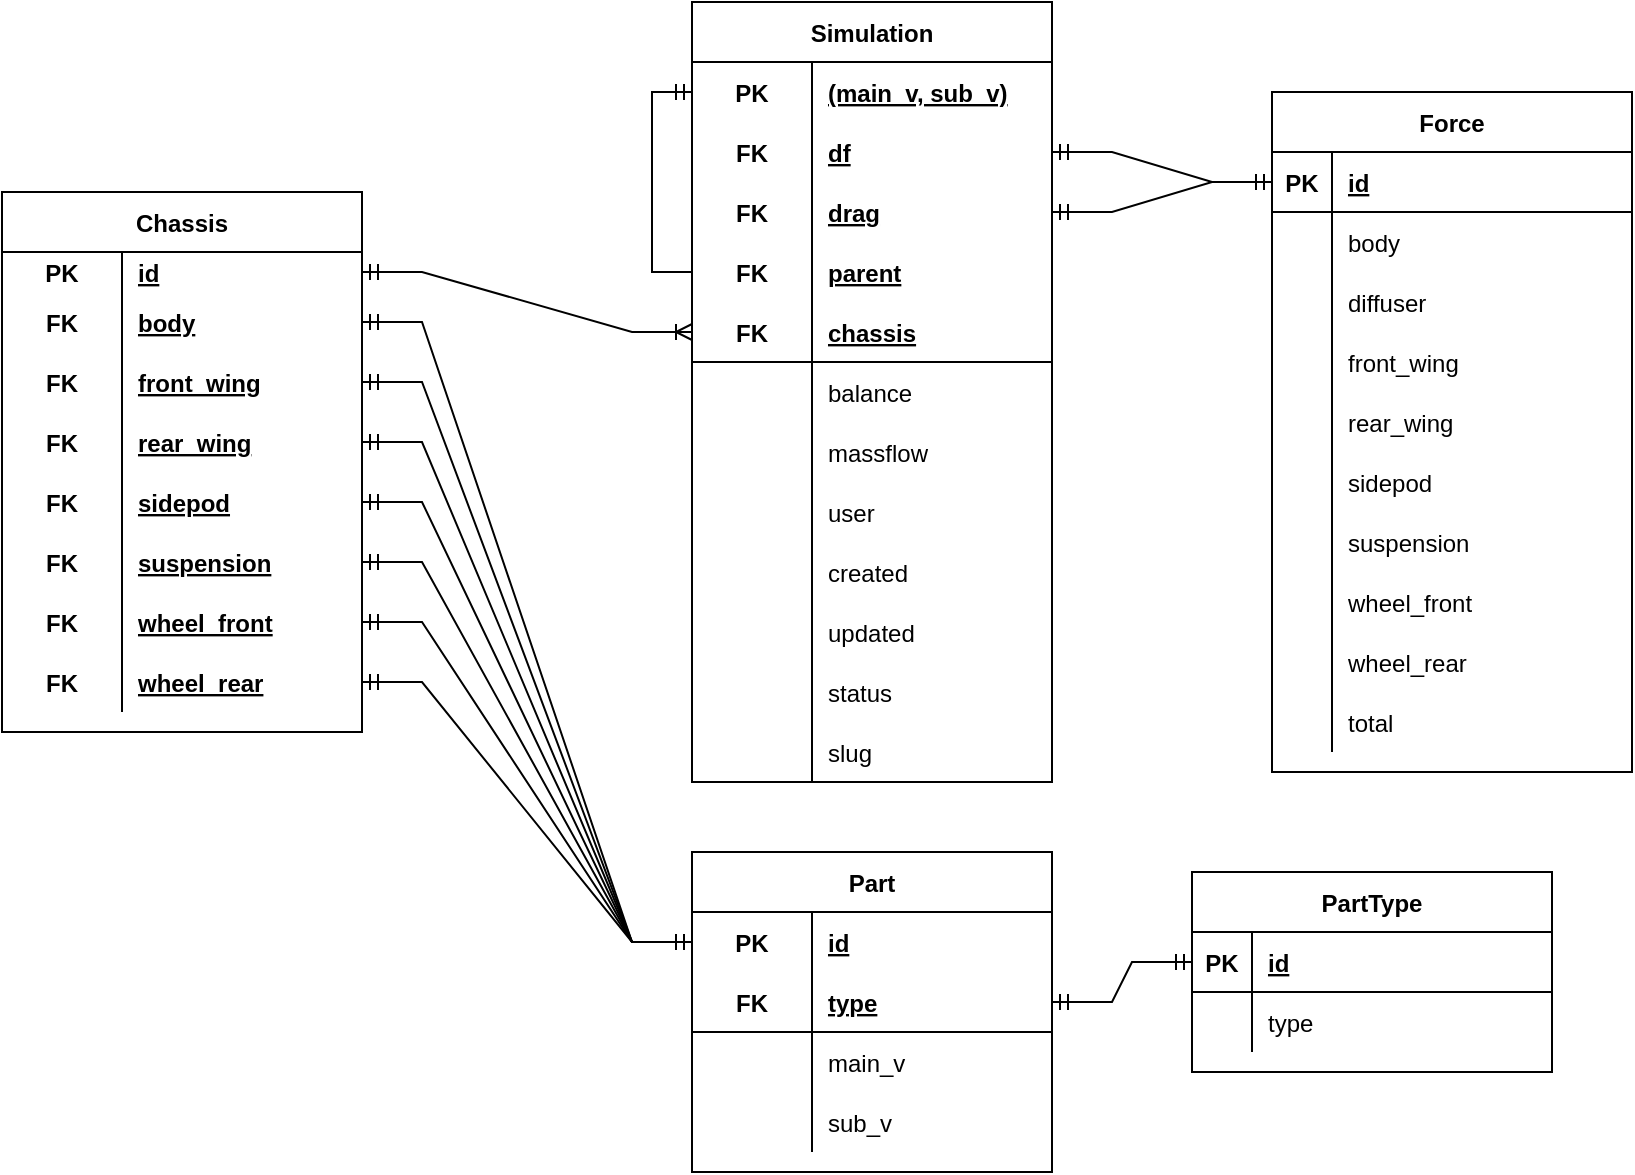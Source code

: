 <mxfile version="16.3.0" type="device"><diagram name="Page-1" id="e56a1550-8fbb-45ad-956c-1786394a9013"><mxGraphModel dx="1476" dy="741" grid="1" gridSize="10" guides="1" tooltips="1" connect="1" arrows="1" fold="1" page="1" pageScale="1" pageWidth="1100" pageHeight="850" background="none" math="0" shadow="0"><root><mxCell id="0"/><mxCell id="1" parent="0"/><mxCell id="hS1Dhvn2Y5Tx0c_0c5hZ-1" value="PartType" style="shape=table;startSize=30;container=1;collapsible=1;childLayout=tableLayout;fixedRows=1;rowLines=0;fontStyle=1;align=center;resizeLast=1;" vertex="1" parent="1"><mxGeometry x="710" y="470" width="180" height="100" as="geometry"/></mxCell><mxCell id="hS1Dhvn2Y5Tx0c_0c5hZ-2" value="" style="shape=tableRow;horizontal=0;startSize=0;swimlaneHead=0;swimlaneBody=0;fillColor=none;collapsible=0;dropTarget=0;points=[[0,0.5],[1,0.5]];portConstraint=eastwest;top=0;left=0;right=0;bottom=1;" vertex="1" parent="hS1Dhvn2Y5Tx0c_0c5hZ-1"><mxGeometry y="30" width="180" height="30" as="geometry"/></mxCell><mxCell id="hS1Dhvn2Y5Tx0c_0c5hZ-3" value="PK" style="shape=partialRectangle;connectable=0;fillColor=none;top=0;left=0;bottom=0;right=0;fontStyle=1;overflow=hidden;" vertex="1" parent="hS1Dhvn2Y5Tx0c_0c5hZ-2"><mxGeometry width="30" height="30" as="geometry"><mxRectangle width="30" height="30" as="alternateBounds"/></mxGeometry></mxCell><mxCell id="hS1Dhvn2Y5Tx0c_0c5hZ-4" value="id" style="shape=partialRectangle;connectable=0;fillColor=none;top=0;left=0;bottom=0;right=0;align=left;spacingLeft=6;fontStyle=5;overflow=hidden;" vertex="1" parent="hS1Dhvn2Y5Tx0c_0c5hZ-2"><mxGeometry x="30" width="150" height="30" as="geometry"><mxRectangle width="150" height="30" as="alternateBounds"/></mxGeometry></mxCell><mxCell id="hS1Dhvn2Y5Tx0c_0c5hZ-11" value="" style="shape=tableRow;horizontal=0;startSize=0;swimlaneHead=0;swimlaneBody=0;fillColor=none;collapsible=0;dropTarget=0;points=[[0,0.5],[1,0.5]];portConstraint=eastwest;top=0;left=0;right=0;bottom=0;" vertex="1" parent="hS1Dhvn2Y5Tx0c_0c5hZ-1"><mxGeometry y="60" width="180" height="30" as="geometry"/></mxCell><mxCell id="hS1Dhvn2Y5Tx0c_0c5hZ-12" value="" style="shape=partialRectangle;connectable=0;fillColor=none;top=0;left=0;bottom=0;right=0;editable=1;overflow=hidden;" vertex="1" parent="hS1Dhvn2Y5Tx0c_0c5hZ-11"><mxGeometry width="30" height="30" as="geometry"><mxRectangle width="30" height="30" as="alternateBounds"/></mxGeometry></mxCell><mxCell id="hS1Dhvn2Y5Tx0c_0c5hZ-13" value="type" style="shape=partialRectangle;connectable=0;fillColor=none;top=0;left=0;bottom=0;right=0;align=left;spacingLeft=6;overflow=hidden;" vertex="1" parent="hS1Dhvn2Y5Tx0c_0c5hZ-11"><mxGeometry x="30" width="150" height="30" as="geometry"><mxRectangle width="150" height="30" as="alternateBounds"/></mxGeometry></mxCell><mxCell id="hS1Dhvn2Y5Tx0c_0c5hZ-14" value="Part" style="shape=table;startSize=30;container=1;collapsible=1;childLayout=tableLayout;fixedRows=1;rowLines=0;fontStyle=1;align=center;resizeLast=1;" vertex="1" parent="1"><mxGeometry x="460" y="460" width="180" height="160" as="geometry"/></mxCell><mxCell id="hS1Dhvn2Y5Tx0c_0c5hZ-15" value="" style="shape=tableRow;horizontal=0;startSize=0;swimlaneHead=0;swimlaneBody=0;fillColor=none;collapsible=0;dropTarget=0;points=[[0,0.5],[1,0.5]];portConstraint=eastwest;top=0;left=0;right=0;bottom=0;" vertex="1" parent="hS1Dhvn2Y5Tx0c_0c5hZ-14"><mxGeometry y="30" width="180" height="30" as="geometry"/></mxCell><mxCell id="hS1Dhvn2Y5Tx0c_0c5hZ-16" value="PK" style="shape=partialRectangle;connectable=0;fillColor=none;top=0;left=0;bottom=0;right=0;fontStyle=1;overflow=hidden;" vertex="1" parent="hS1Dhvn2Y5Tx0c_0c5hZ-15"><mxGeometry width="60" height="30" as="geometry"><mxRectangle width="60" height="30" as="alternateBounds"/></mxGeometry></mxCell><mxCell id="hS1Dhvn2Y5Tx0c_0c5hZ-17" value="id" style="shape=partialRectangle;connectable=0;fillColor=none;top=0;left=0;bottom=0;right=0;align=left;spacingLeft=6;fontStyle=5;overflow=hidden;" vertex="1" parent="hS1Dhvn2Y5Tx0c_0c5hZ-15"><mxGeometry x="60" width="120" height="30" as="geometry"><mxRectangle width="120" height="30" as="alternateBounds"/></mxGeometry></mxCell><mxCell id="hS1Dhvn2Y5Tx0c_0c5hZ-18" value="" style="shape=tableRow;horizontal=0;startSize=0;swimlaneHead=0;swimlaneBody=0;fillColor=none;collapsible=0;dropTarget=0;points=[[0,0.5],[1,0.5]];portConstraint=eastwest;top=0;left=0;right=0;bottom=1;" vertex="1" parent="hS1Dhvn2Y5Tx0c_0c5hZ-14"><mxGeometry y="60" width="180" height="30" as="geometry"/></mxCell><mxCell id="hS1Dhvn2Y5Tx0c_0c5hZ-19" value="FK" style="shape=partialRectangle;connectable=0;fillColor=none;top=0;left=0;bottom=0;right=0;fontStyle=1;overflow=hidden;" vertex="1" parent="hS1Dhvn2Y5Tx0c_0c5hZ-18"><mxGeometry width="60" height="30" as="geometry"><mxRectangle width="60" height="30" as="alternateBounds"/></mxGeometry></mxCell><mxCell id="hS1Dhvn2Y5Tx0c_0c5hZ-20" value="type" style="shape=partialRectangle;connectable=0;fillColor=none;top=0;left=0;bottom=0;right=0;align=left;spacingLeft=6;fontStyle=5;overflow=hidden;" vertex="1" parent="hS1Dhvn2Y5Tx0c_0c5hZ-18"><mxGeometry x="60" width="120" height="30" as="geometry"><mxRectangle width="120" height="30" as="alternateBounds"/></mxGeometry></mxCell><mxCell id="hS1Dhvn2Y5Tx0c_0c5hZ-24" value="" style="shape=tableRow;horizontal=0;startSize=0;swimlaneHead=0;swimlaneBody=0;fillColor=none;collapsible=0;dropTarget=0;points=[[0,0.5],[1,0.5]];portConstraint=eastwest;top=0;left=0;right=0;bottom=0;" vertex="1" parent="hS1Dhvn2Y5Tx0c_0c5hZ-14"><mxGeometry y="90" width="180" height="30" as="geometry"/></mxCell><mxCell id="hS1Dhvn2Y5Tx0c_0c5hZ-25" value="" style="shape=partialRectangle;connectable=0;fillColor=none;top=0;left=0;bottom=0;right=0;editable=1;overflow=hidden;" vertex="1" parent="hS1Dhvn2Y5Tx0c_0c5hZ-24"><mxGeometry width="60" height="30" as="geometry"><mxRectangle width="60" height="30" as="alternateBounds"/></mxGeometry></mxCell><mxCell id="hS1Dhvn2Y5Tx0c_0c5hZ-26" value="main_v" style="shape=partialRectangle;connectable=0;fillColor=none;top=0;left=0;bottom=0;right=0;align=left;spacingLeft=6;overflow=hidden;" vertex="1" parent="hS1Dhvn2Y5Tx0c_0c5hZ-24"><mxGeometry x="60" width="120" height="30" as="geometry"><mxRectangle width="120" height="30" as="alternateBounds"/></mxGeometry></mxCell><mxCell id="hS1Dhvn2Y5Tx0c_0c5hZ-119" value="" style="shape=tableRow;horizontal=0;startSize=0;swimlaneHead=0;swimlaneBody=0;fillColor=none;collapsible=0;dropTarget=0;points=[[0,0.5],[1,0.5]];portConstraint=eastwest;top=0;left=0;right=0;bottom=0;" vertex="1" parent="hS1Dhvn2Y5Tx0c_0c5hZ-14"><mxGeometry y="120" width="180" height="30" as="geometry"/></mxCell><mxCell id="hS1Dhvn2Y5Tx0c_0c5hZ-120" value="" style="shape=partialRectangle;connectable=0;fillColor=none;top=0;left=0;bottom=0;right=0;fontStyle=0;overflow=hidden;" vertex="1" parent="hS1Dhvn2Y5Tx0c_0c5hZ-119"><mxGeometry width="60" height="30" as="geometry"><mxRectangle width="60" height="30" as="alternateBounds"/></mxGeometry></mxCell><mxCell id="hS1Dhvn2Y5Tx0c_0c5hZ-121" value="sub_v" style="shape=partialRectangle;connectable=0;fillColor=none;top=0;left=0;bottom=0;right=0;align=left;spacingLeft=6;fontStyle=0;overflow=hidden;" vertex="1" parent="hS1Dhvn2Y5Tx0c_0c5hZ-119"><mxGeometry x="60" width="120" height="30" as="geometry"><mxRectangle width="120" height="30" as="alternateBounds"/></mxGeometry></mxCell><mxCell id="hS1Dhvn2Y5Tx0c_0c5hZ-27" value="Chassis" style="shape=table;startSize=30;container=1;collapsible=1;childLayout=tableLayout;fixedRows=1;rowLines=0;fontStyle=1;align=center;resizeLast=1;" vertex="1" parent="1"><mxGeometry x="115" y="130" width="180" height="270" as="geometry"/></mxCell><mxCell id="hS1Dhvn2Y5Tx0c_0c5hZ-28" value="" style="shape=tableRow;horizontal=0;startSize=0;swimlaneHead=0;swimlaneBody=0;fillColor=none;collapsible=0;dropTarget=0;points=[[0,0.5],[1,0.5]];portConstraint=eastwest;top=0;left=0;right=0;bottom=0;" vertex="1" parent="hS1Dhvn2Y5Tx0c_0c5hZ-27"><mxGeometry y="30" width="180" height="20" as="geometry"/></mxCell><mxCell id="hS1Dhvn2Y5Tx0c_0c5hZ-29" value="PK" style="shape=partialRectangle;connectable=0;fillColor=none;top=0;left=0;bottom=0;right=0;fontStyle=1;overflow=hidden;" vertex="1" parent="hS1Dhvn2Y5Tx0c_0c5hZ-28"><mxGeometry width="60" height="20" as="geometry"><mxRectangle width="60" height="20" as="alternateBounds"/></mxGeometry></mxCell><mxCell id="hS1Dhvn2Y5Tx0c_0c5hZ-30" value="id" style="shape=partialRectangle;connectable=0;fillColor=none;top=0;left=0;bottom=0;right=0;align=left;spacingLeft=6;fontStyle=5;overflow=hidden;" vertex="1" parent="hS1Dhvn2Y5Tx0c_0c5hZ-28"><mxGeometry x="60" width="120" height="20" as="geometry"><mxRectangle width="120" height="20" as="alternateBounds"/></mxGeometry></mxCell><mxCell id="hS1Dhvn2Y5Tx0c_0c5hZ-89" value="" style="shape=tableRow;horizontal=0;startSize=0;swimlaneHead=0;swimlaneBody=0;fillColor=none;collapsible=0;dropTarget=0;points=[[0,0.5],[1,0.5]];portConstraint=eastwest;top=0;left=0;right=0;bottom=0;fontStyle=5" vertex="1" parent="hS1Dhvn2Y5Tx0c_0c5hZ-27"><mxGeometry y="50" width="180" height="30" as="geometry"/></mxCell><mxCell id="hS1Dhvn2Y5Tx0c_0c5hZ-90" value="FK" style="shape=partialRectangle;connectable=0;fillColor=none;top=0;left=0;bottom=0;right=0;fontStyle=1;overflow=hidden;" vertex="1" parent="hS1Dhvn2Y5Tx0c_0c5hZ-89"><mxGeometry width="60" height="30" as="geometry"><mxRectangle width="60" height="30" as="alternateBounds"/></mxGeometry></mxCell><mxCell id="hS1Dhvn2Y5Tx0c_0c5hZ-91" value="body" style="shape=partialRectangle;connectable=0;fillColor=none;top=0;left=0;bottom=0;right=0;align=left;spacingLeft=6;fontStyle=5;overflow=hidden;" vertex="1" parent="hS1Dhvn2Y5Tx0c_0c5hZ-89"><mxGeometry x="60" width="120" height="30" as="geometry"><mxRectangle width="120" height="30" as="alternateBounds"/></mxGeometry></mxCell><mxCell id="hS1Dhvn2Y5Tx0c_0c5hZ-92" value="" style="shape=tableRow;horizontal=0;startSize=0;swimlaneHead=0;swimlaneBody=0;fillColor=none;collapsible=0;dropTarget=0;points=[[0,0.5],[1,0.5]];portConstraint=eastwest;top=0;left=0;right=0;bottom=0;" vertex="1" parent="hS1Dhvn2Y5Tx0c_0c5hZ-27"><mxGeometry y="80" width="180" height="30" as="geometry"/></mxCell><mxCell id="hS1Dhvn2Y5Tx0c_0c5hZ-93" value="FK" style="shape=partialRectangle;connectable=0;fillColor=none;top=0;left=0;bottom=0;right=0;fontStyle=1;overflow=hidden;" vertex="1" parent="hS1Dhvn2Y5Tx0c_0c5hZ-92"><mxGeometry width="60" height="30" as="geometry"><mxRectangle width="60" height="30" as="alternateBounds"/></mxGeometry></mxCell><mxCell id="hS1Dhvn2Y5Tx0c_0c5hZ-94" value="front_wing" style="shape=partialRectangle;connectable=0;fillColor=none;top=0;left=0;bottom=0;right=0;align=left;spacingLeft=6;fontStyle=5;overflow=hidden;" vertex="1" parent="hS1Dhvn2Y5Tx0c_0c5hZ-92"><mxGeometry x="60" width="120" height="30" as="geometry"><mxRectangle width="120" height="30" as="alternateBounds"/></mxGeometry></mxCell><mxCell id="hS1Dhvn2Y5Tx0c_0c5hZ-95" value="" style="shape=tableRow;horizontal=0;startSize=0;swimlaneHead=0;swimlaneBody=0;fillColor=none;collapsible=0;dropTarget=0;points=[[0,0.5],[1,0.5]];portConstraint=eastwest;top=0;left=0;right=0;bottom=0;fontStyle=1" vertex="1" parent="hS1Dhvn2Y5Tx0c_0c5hZ-27"><mxGeometry y="110" width="180" height="30" as="geometry"/></mxCell><mxCell id="hS1Dhvn2Y5Tx0c_0c5hZ-96" value="FK" style="shape=partialRectangle;connectable=0;fillColor=none;top=0;left=0;bottom=0;right=0;fontStyle=1;overflow=hidden;" vertex="1" parent="hS1Dhvn2Y5Tx0c_0c5hZ-95"><mxGeometry width="60" height="30" as="geometry"><mxRectangle width="60" height="30" as="alternateBounds"/></mxGeometry></mxCell><mxCell id="hS1Dhvn2Y5Tx0c_0c5hZ-97" value="rear_wing" style="shape=partialRectangle;connectable=0;fillColor=none;top=0;left=0;bottom=0;right=0;align=left;spacingLeft=6;fontStyle=5;overflow=hidden;" vertex="1" parent="hS1Dhvn2Y5Tx0c_0c5hZ-95"><mxGeometry x="60" width="120" height="30" as="geometry"><mxRectangle width="120" height="30" as="alternateBounds"/></mxGeometry></mxCell><mxCell id="hS1Dhvn2Y5Tx0c_0c5hZ-99" value="" style="shape=tableRow;horizontal=0;startSize=0;swimlaneHead=0;swimlaneBody=0;fillColor=none;collapsible=0;dropTarget=0;points=[[0,0.5],[1,0.5]];portConstraint=eastwest;top=0;left=0;right=0;bottom=0;" vertex="1" parent="hS1Dhvn2Y5Tx0c_0c5hZ-27"><mxGeometry y="140" width="180" height="30" as="geometry"/></mxCell><mxCell id="hS1Dhvn2Y5Tx0c_0c5hZ-100" value="FK" style="shape=partialRectangle;connectable=0;fillColor=none;top=0;left=0;bottom=0;right=0;fontStyle=1;overflow=hidden;" vertex="1" parent="hS1Dhvn2Y5Tx0c_0c5hZ-99"><mxGeometry width="60" height="30" as="geometry"><mxRectangle width="60" height="30" as="alternateBounds"/></mxGeometry></mxCell><mxCell id="hS1Dhvn2Y5Tx0c_0c5hZ-101" value="sidepod" style="shape=partialRectangle;connectable=0;fillColor=none;top=0;left=0;bottom=0;right=0;align=left;spacingLeft=6;fontStyle=5;overflow=hidden;" vertex="1" parent="hS1Dhvn2Y5Tx0c_0c5hZ-99"><mxGeometry x="60" width="120" height="30" as="geometry"><mxRectangle width="120" height="30" as="alternateBounds"/></mxGeometry></mxCell><mxCell id="hS1Dhvn2Y5Tx0c_0c5hZ-159" value="" style="shape=tableRow;horizontal=0;startSize=0;swimlaneHead=0;swimlaneBody=0;fillColor=none;collapsible=0;dropTarget=0;points=[[0,0.5],[1,0.5]];portConstraint=eastwest;top=0;left=0;right=0;bottom=0;fontStyle=5" vertex="1" parent="hS1Dhvn2Y5Tx0c_0c5hZ-27"><mxGeometry y="170" width="180" height="30" as="geometry"/></mxCell><mxCell id="hS1Dhvn2Y5Tx0c_0c5hZ-160" value="FK" style="shape=partialRectangle;connectable=0;fillColor=none;top=0;left=0;bottom=0;right=0;fontStyle=1;overflow=hidden;" vertex="1" parent="hS1Dhvn2Y5Tx0c_0c5hZ-159"><mxGeometry width="60" height="30" as="geometry"><mxRectangle width="60" height="30" as="alternateBounds"/></mxGeometry></mxCell><mxCell id="hS1Dhvn2Y5Tx0c_0c5hZ-161" value="suspension" style="shape=partialRectangle;connectable=0;fillColor=none;top=0;left=0;bottom=0;right=0;align=left;spacingLeft=6;fontStyle=5;overflow=hidden;" vertex="1" parent="hS1Dhvn2Y5Tx0c_0c5hZ-159"><mxGeometry x="60" width="120" height="30" as="geometry"><mxRectangle width="120" height="30" as="alternateBounds"/></mxGeometry></mxCell><mxCell id="hS1Dhvn2Y5Tx0c_0c5hZ-102" value="" style="shape=tableRow;horizontal=0;startSize=0;swimlaneHead=0;swimlaneBody=0;fillColor=none;collapsible=0;dropTarget=0;points=[[0,0.5],[1,0.5]];portConstraint=eastwest;top=0;left=0;right=0;bottom=0;" vertex="1" parent="hS1Dhvn2Y5Tx0c_0c5hZ-27"><mxGeometry y="200" width="180" height="30" as="geometry"/></mxCell><mxCell id="hS1Dhvn2Y5Tx0c_0c5hZ-103" value="FK" style="shape=partialRectangle;connectable=0;fillColor=none;top=0;left=0;bottom=0;right=0;fontStyle=1;overflow=hidden;" vertex="1" parent="hS1Dhvn2Y5Tx0c_0c5hZ-102"><mxGeometry width="60" height="30" as="geometry"><mxRectangle width="60" height="30" as="alternateBounds"/></mxGeometry></mxCell><mxCell id="hS1Dhvn2Y5Tx0c_0c5hZ-104" value="wheel_front" style="shape=partialRectangle;connectable=0;fillColor=none;top=0;left=0;bottom=0;right=0;align=left;spacingLeft=6;fontStyle=5;overflow=hidden;" vertex="1" parent="hS1Dhvn2Y5Tx0c_0c5hZ-102"><mxGeometry x="60" width="120" height="30" as="geometry"><mxRectangle width="120" height="30" as="alternateBounds"/></mxGeometry></mxCell><mxCell id="hS1Dhvn2Y5Tx0c_0c5hZ-105" value="" style="shape=tableRow;horizontal=0;startSize=0;swimlaneHead=0;swimlaneBody=0;fillColor=none;collapsible=0;dropTarget=0;points=[[0,0.5],[1,0.5]];portConstraint=eastwest;top=0;left=0;right=0;bottom=0;" vertex="1" parent="hS1Dhvn2Y5Tx0c_0c5hZ-27"><mxGeometry y="230" width="180" height="30" as="geometry"/></mxCell><mxCell id="hS1Dhvn2Y5Tx0c_0c5hZ-106" value="FK" style="shape=partialRectangle;connectable=0;fillColor=none;top=0;left=0;bottom=0;right=0;fontStyle=1;overflow=hidden;" vertex="1" parent="hS1Dhvn2Y5Tx0c_0c5hZ-105"><mxGeometry width="60" height="30" as="geometry"><mxRectangle width="60" height="30" as="alternateBounds"/></mxGeometry></mxCell><mxCell id="hS1Dhvn2Y5Tx0c_0c5hZ-107" value="wheel_rear" style="shape=partialRectangle;connectable=0;fillColor=none;top=0;left=0;bottom=0;right=0;align=left;spacingLeft=6;fontStyle=5;overflow=hidden;" vertex="1" parent="hS1Dhvn2Y5Tx0c_0c5hZ-105"><mxGeometry x="60" width="120" height="30" as="geometry"><mxRectangle width="120" height="30" as="alternateBounds"/></mxGeometry></mxCell><mxCell id="hS1Dhvn2Y5Tx0c_0c5hZ-40" value="Simulation" style="shape=table;startSize=30;container=1;collapsible=1;childLayout=tableLayout;fixedRows=1;rowLines=0;fontStyle=1;align=center;resizeLast=1;" vertex="1" parent="1"><mxGeometry x="460" y="35" width="180" height="390" as="geometry"/></mxCell><mxCell id="hS1Dhvn2Y5Tx0c_0c5hZ-41" value="" style="shape=tableRow;horizontal=0;startSize=0;swimlaneHead=0;swimlaneBody=0;fillColor=none;collapsible=0;dropTarget=0;points=[[0,0.5],[1,0.5]];portConstraint=eastwest;top=0;left=0;right=0;bottom=0;" vertex="1" parent="hS1Dhvn2Y5Tx0c_0c5hZ-40"><mxGeometry y="30" width="180" height="30" as="geometry"/></mxCell><mxCell id="hS1Dhvn2Y5Tx0c_0c5hZ-42" value="PK" style="shape=partialRectangle;connectable=0;fillColor=none;top=0;left=0;bottom=0;right=0;fontStyle=1;overflow=hidden;" vertex="1" parent="hS1Dhvn2Y5Tx0c_0c5hZ-41"><mxGeometry width="60" height="30" as="geometry"><mxRectangle width="60" height="30" as="alternateBounds"/></mxGeometry></mxCell><mxCell id="hS1Dhvn2Y5Tx0c_0c5hZ-43" value="(main_v, sub_v)" style="shape=partialRectangle;connectable=0;fillColor=none;top=0;left=0;bottom=0;right=0;align=left;spacingLeft=6;fontStyle=5;overflow=hidden;" vertex="1" parent="hS1Dhvn2Y5Tx0c_0c5hZ-41"><mxGeometry x="60" width="120" height="30" as="geometry"><mxRectangle width="120" height="30" as="alternateBounds"/></mxGeometry></mxCell><mxCell id="hS1Dhvn2Y5Tx0c_0c5hZ-66" value="" style="shape=tableRow;horizontal=0;startSize=0;swimlaneHead=0;swimlaneBody=0;fillColor=none;collapsible=0;dropTarget=0;points=[[0,0.5],[1,0.5]];portConstraint=eastwest;top=0;left=0;right=0;bottom=0;" vertex="1" parent="hS1Dhvn2Y5Tx0c_0c5hZ-40"><mxGeometry y="60" width="180" height="30" as="geometry"/></mxCell><mxCell id="hS1Dhvn2Y5Tx0c_0c5hZ-67" value="FK" style="shape=partialRectangle;connectable=0;fillColor=none;top=0;left=0;bottom=0;right=0;fontStyle=1;overflow=hidden;" vertex="1" parent="hS1Dhvn2Y5Tx0c_0c5hZ-66"><mxGeometry width="60" height="30" as="geometry"><mxRectangle width="60" height="30" as="alternateBounds"/></mxGeometry></mxCell><mxCell id="hS1Dhvn2Y5Tx0c_0c5hZ-68" value="df" style="shape=partialRectangle;connectable=0;fillColor=none;top=0;left=0;bottom=0;right=0;align=left;spacingLeft=6;fontStyle=5;overflow=hidden;" vertex="1" parent="hS1Dhvn2Y5Tx0c_0c5hZ-66"><mxGeometry x="60" width="120" height="30" as="geometry"><mxRectangle width="120" height="30" as="alternateBounds"/></mxGeometry></mxCell><mxCell id="hS1Dhvn2Y5Tx0c_0c5hZ-70" value="" style="shape=tableRow;horizontal=0;startSize=0;swimlaneHead=0;swimlaneBody=0;fillColor=none;collapsible=0;dropTarget=0;points=[[0,0.5],[1,0.5]];portConstraint=eastwest;top=0;left=0;right=0;bottom=0;" vertex="1" parent="hS1Dhvn2Y5Tx0c_0c5hZ-40"><mxGeometry y="90" width="180" height="30" as="geometry"/></mxCell><mxCell id="hS1Dhvn2Y5Tx0c_0c5hZ-71" value="FK" style="shape=partialRectangle;connectable=0;fillColor=none;top=0;left=0;bottom=0;right=0;fontStyle=1;overflow=hidden;" vertex="1" parent="hS1Dhvn2Y5Tx0c_0c5hZ-70"><mxGeometry width="60" height="30" as="geometry"><mxRectangle width="60" height="30" as="alternateBounds"/></mxGeometry></mxCell><mxCell id="hS1Dhvn2Y5Tx0c_0c5hZ-72" value="drag" style="shape=partialRectangle;connectable=0;fillColor=none;top=0;left=0;bottom=0;right=0;align=left;spacingLeft=6;fontStyle=5;overflow=hidden;" vertex="1" parent="hS1Dhvn2Y5Tx0c_0c5hZ-70"><mxGeometry x="60" width="120" height="30" as="geometry"><mxRectangle width="120" height="30" as="alternateBounds"/></mxGeometry></mxCell><mxCell id="hS1Dhvn2Y5Tx0c_0c5hZ-125" value="" style="shape=tableRow;horizontal=0;startSize=0;swimlaneHead=0;swimlaneBody=0;fillColor=none;collapsible=0;dropTarget=0;points=[[0,0.5],[1,0.5]];portConstraint=eastwest;top=0;left=0;right=0;bottom=0;" vertex="1" parent="hS1Dhvn2Y5Tx0c_0c5hZ-40"><mxGeometry y="120" width="180" height="30" as="geometry"/></mxCell><mxCell id="hS1Dhvn2Y5Tx0c_0c5hZ-126" value="FK" style="shape=partialRectangle;connectable=0;fillColor=none;top=0;left=0;bottom=0;right=0;fontStyle=1;overflow=hidden;" vertex="1" parent="hS1Dhvn2Y5Tx0c_0c5hZ-125"><mxGeometry width="60" height="30" as="geometry"><mxRectangle width="60" height="30" as="alternateBounds"/></mxGeometry></mxCell><mxCell id="hS1Dhvn2Y5Tx0c_0c5hZ-127" value="parent" style="shape=partialRectangle;connectable=0;fillColor=none;top=0;left=0;bottom=0;right=0;align=left;spacingLeft=6;fontStyle=5;overflow=hidden;" vertex="1" parent="hS1Dhvn2Y5Tx0c_0c5hZ-125"><mxGeometry x="60" width="120" height="30" as="geometry"><mxRectangle width="120" height="30" as="alternateBounds"/></mxGeometry></mxCell><mxCell id="hS1Dhvn2Y5Tx0c_0c5hZ-44" value="" style="shape=tableRow;horizontal=0;startSize=0;swimlaneHead=0;swimlaneBody=0;fillColor=none;collapsible=0;dropTarget=0;points=[[0,0.5],[1,0.5]];portConstraint=eastwest;top=0;left=0;right=0;bottom=1;" vertex="1" parent="hS1Dhvn2Y5Tx0c_0c5hZ-40"><mxGeometry y="150" width="180" height="30" as="geometry"/></mxCell><mxCell id="hS1Dhvn2Y5Tx0c_0c5hZ-45" value="FK" style="shape=partialRectangle;connectable=0;fillColor=none;top=0;left=0;bottom=0;right=0;fontStyle=1;overflow=hidden;" vertex="1" parent="hS1Dhvn2Y5Tx0c_0c5hZ-44"><mxGeometry width="60" height="30" as="geometry"><mxRectangle width="60" height="30" as="alternateBounds"/></mxGeometry></mxCell><mxCell id="hS1Dhvn2Y5Tx0c_0c5hZ-46" value="chassis" style="shape=partialRectangle;connectable=0;fillColor=none;top=0;left=0;bottom=0;right=0;align=left;spacingLeft=6;fontStyle=5;overflow=hidden;" vertex="1" parent="hS1Dhvn2Y5Tx0c_0c5hZ-44"><mxGeometry x="60" width="120" height="30" as="geometry"><mxRectangle width="120" height="30" as="alternateBounds"/></mxGeometry></mxCell><mxCell id="hS1Dhvn2Y5Tx0c_0c5hZ-47" value="" style="shape=tableRow;horizontal=0;startSize=0;swimlaneHead=0;swimlaneBody=0;fillColor=none;collapsible=0;dropTarget=0;points=[[0,0.5],[1,0.5]];portConstraint=eastwest;top=0;left=0;right=0;bottom=0;" vertex="1" parent="hS1Dhvn2Y5Tx0c_0c5hZ-40"><mxGeometry y="180" width="180" height="30" as="geometry"/></mxCell><mxCell id="hS1Dhvn2Y5Tx0c_0c5hZ-48" value="" style="shape=partialRectangle;connectable=0;fillColor=none;top=0;left=0;bottom=0;right=0;editable=1;overflow=hidden;" vertex="1" parent="hS1Dhvn2Y5Tx0c_0c5hZ-47"><mxGeometry width="60" height="30" as="geometry"><mxRectangle width="60" height="30" as="alternateBounds"/></mxGeometry></mxCell><mxCell id="hS1Dhvn2Y5Tx0c_0c5hZ-49" value="balance" style="shape=partialRectangle;connectable=0;fillColor=none;top=0;left=0;bottom=0;right=0;align=left;spacingLeft=6;overflow=hidden;" vertex="1" parent="hS1Dhvn2Y5Tx0c_0c5hZ-47"><mxGeometry x="60" width="120" height="30" as="geometry"><mxRectangle width="120" height="30" as="alternateBounds"/></mxGeometry></mxCell><mxCell id="hS1Dhvn2Y5Tx0c_0c5hZ-50" value="" style="shape=tableRow;horizontal=0;startSize=0;swimlaneHead=0;swimlaneBody=0;fillColor=none;collapsible=0;dropTarget=0;points=[[0,0.5],[1,0.5]];portConstraint=eastwest;top=0;left=0;right=0;bottom=0;" vertex="1" parent="hS1Dhvn2Y5Tx0c_0c5hZ-40"><mxGeometry y="210" width="180" height="30" as="geometry"/></mxCell><mxCell id="hS1Dhvn2Y5Tx0c_0c5hZ-51" value="" style="shape=partialRectangle;connectable=0;fillColor=none;top=0;left=0;bottom=0;right=0;editable=1;overflow=hidden;" vertex="1" parent="hS1Dhvn2Y5Tx0c_0c5hZ-50"><mxGeometry width="60" height="30" as="geometry"><mxRectangle width="60" height="30" as="alternateBounds"/></mxGeometry></mxCell><mxCell id="hS1Dhvn2Y5Tx0c_0c5hZ-52" value="massflow" style="shape=partialRectangle;connectable=0;fillColor=none;top=0;left=0;bottom=0;right=0;align=left;spacingLeft=6;overflow=hidden;" vertex="1" parent="hS1Dhvn2Y5Tx0c_0c5hZ-50"><mxGeometry x="60" width="120" height="30" as="geometry"><mxRectangle width="120" height="30" as="alternateBounds"/></mxGeometry></mxCell><mxCell id="hS1Dhvn2Y5Tx0c_0c5hZ-132" style="rounded=0;orthogonalLoop=1;jettySize=auto;html=1;exitX=0;exitY=0.5;exitDx=0;exitDy=0;entryX=0;entryY=0.5;entryDx=0;entryDy=0;elbow=vertical;edgeStyle=orthogonalEdgeStyle;endArrow=ERmandOne;endFill=0;strokeColor=#000000;startArrow=none;startFill=0;strokeWidth=1;" edge="1" parent="hS1Dhvn2Y5Tx0c_0c5hZ-40" source="hS1Dhvn2Y5Tx0c_0c5hZ-125" target="hS1Dhvn2Y5Tx0c_0c5hZ-41"><mxGeometry relative="1" as="geometry"><mxPoint x="-35" y="40" as="targetPoint"/></mxGeometry></mxCell><mxCell id="hS1Dhvn2Y5Tx0c_0c5hZ-143" value="" style="shape=tableRow;horizontal=0;startSize=0;swimlaneHead=0;swimlaneBody=0;fillColor=none;collapsible=0;dropTarget=0;points=[[0,0.5],[1,0.5]];portConstraint=eastwest;top=0;left=0;right=0;bottom=0;" vertex="1" parent="hS1Dhvn2Y5Tx0c_0c5hZ-40"><mxGeometry y="240" width="180" height="30" as="geometry"/></mxCell><mxCell id="hS1Dhvn2Y5Tx0c_0c5hZ-144" value="" style="shape=partialRectangle;connectable=0;fillColor=none;top=0;left=0;bottom=0;right=0;editable=1;overflow=hidden;" vertex="1" parent="hS1Dhvn2Y5Tx0c_0c5hZ-143"><mxGeometry width="60" height="30" as="geometry"><mxRectangle width="60" height="30" as="alternateBounds"/></mxGeometry></mxCell><mxCell id="hS1Dhvn2Y5Tx0c_0c5hZ-145" value="user" style="shape=partialRectangle;connectable=0;fillColor=none;top=0;left=0;bottom=0;right=0;align=left;spacingLeft=6;overflow=hidden;" vertex="1" parent="hS1Dhvn2Y5Tx0c_0c5hZ-143"><mxGeometry x="60" width="120" height="30" as="geometry"><mxRectangle width="120" height="30" as="alternateBounds"/></mxGeometry></mxCell><mxCell id="hS1Dhvn2Y5Tx0c_0c5hZ-140" value="" style="shape=tableRow;horizontal=0;startSize=0;swimlaneHead=0;swimlaneBody=0;fillColor=none;collapsible=0;dropTarget=0;points=[[0,0.5],[1,0.5]];portConstraint=eastwest;top=0;left=0;right=0;bottom=0;" vertex="1" parent="hS1Dhvn2Y5Tx0c_0c5hZ-40"><mxGeometry y="270" width="180" height="30" as="geometry"/></mxCell><mxCell id="hS1Dhvn2Y5Tx0c_0c5hZ-141" value="" style="shape=partialRectangle;connectable=0;fillColor=none;top=0;left=0;bottom=0;right=0;editable=1;overflow=hidden;" vertex="1" parent="hS1Dhvn2Y5Tx0c_0c5hZ-140"><mxGeometry width="60" height="30" as="geometry"><mxRectangle width="60" height="30" as="alternateBounds"/></mxGeometry></mxCell><mxCell id="hS1Dhvn2Y5Tx0c_0c5hZ-142" value="created" style="shape=partialRectangle;connectable=0;fillColor=none;top=0;left=0;bottom=0;right=0;align=left;spacingLeft=6;overflow=hidden;" vertex="1" parent="hS1Dhvn2Y5Tx0c_0c5hZ-140"><mxGeometry x="60" width="120" height="30" as="geometry"><mxRectangle width="120" height="30" as="alternateBounds"/></mxGeometry></mxCell><mxCell id="hS1Dhvn2Y5Tx0c_0c5hZ-133" value="" style="shape=tableRow;horizontal=0;startSize=0;swimlaneHead=0;swimlaneBody=0;fillColor=none;collapsible=0;dropTarget=0;points=[[0,0.5],[1,0.5]];portConstraint=eastwest;top=0;left=0;right=0;bottom=0;" vertex="1" parent="hS1Dhvn2Y5Tx0c_0c5hZ-40"><mxGeometry y="300" width="180" height="30" as="geometry"/></mxCell><mxCell id="hS1Dhvn2Y5Tx0c_0c5hZ-134" value="" style="shape=partialRectangle;connectable=0;fillColor=none;top=0;left=0;bottom=0;right=0;editable=1;overflow=hidden;" vertex="1" parent="hS1Dhvn2Y5Tx0c_0c5hZ-133"><mxGeometry width="60" height="30" as="geometry"><mxRectangle width="60" height="30" as="alternateBounds"/></mxGeometry></mxCell><mxCell id="hS1Dhvn2Y5Tx0c_0c5hZ-135" value="updated" style="shape=partialRectangle;connectable=0;fillColor=none;top=0;left=0;bottom=0;right=0;align=left;spacingLeft=6;overflow=hidden;" vertex="1" parent="hS1Dhvn2Y5Tx0c_0c5hZ-133"><mxGeometry x="60" width="120" height="30" as="geometry"><mxRectangle width="120" height="30" as="alternateBounds"/></mxGeometry></mxCell><mxCell id="hS1Dhvn2Y5Tx0c_0c5hZ-136" value="" style="shape=tableRow;horizontal=0;startSize=0;swimlaneHead=0;swimlaneBody=0;fillColor=none;collapsible=0;dropTarget=0;points=[[0,0.5],[1,0.5]];portConstraint=eastwest;top=0;left=0;right=0;bottom=0;" vertex="1" parent="hS1Dhvn2Y5Tx0c_0c5hZ-40"><mxGeometry y="330" width="180" height="30" as="geometry"/></mxCell><mxCell id="hS1Dhvn2Y5Tx0c_0c5hZ-137" value="" style="shape=partialRectangle;connectable=0;fillColor=none;top=0;left=0;bottom=0;right=0;editable=1;overflow=hidden;" vertex="1" parent="hS1Dhvn2Y5Tx0c_0c5hZ-136"><mxGeometry width="60" height="30" as="geometry"><mxRectangle width="60" height="30" as="alternateBounds"/></mxGeometry></mxCell><mxCell id="hS1Dhvn2Y5Tx0c_0c5hZ-138" value="status" style="shape=partialRectangle;connectable=0;fillColor=none;top=0;left=0;bottom=0;right=0;align=left;spacingLeft=6;overflow=hidden;" vertex="1" parent="hS1Dhvn2Y5Tx0c_0c5hZ-136"><mxGeometry x="60" width="120" height="30" as="geometry"><mxRectangle width="120" height="30" as="alternateBounds"/></mxGeometry></mxCell><mxCell id="hS1Dhvn2Y5Tx0c_0c5hZ-147" value="" style="shape=tableRow;horizontal=0;startSize=0;swimlaneHead=0;swimlaneBody=0;fillColor=none;collapsible=0;dropTarget=0;points=[[0,0.5],[1,0.5]];portConstraint=eastwest;top=0;left=0;right=0;bottom=0;" vertex="1" parent="hS1Dhvn2Y5Tx0c_0c5hZ-40"><mxGeometry y="360" width="180" height="30" as="geometry"/></mxCell><mxCell id="hS1Dhvn2Y5Tx0c_0c5hZ-148" value="" style="shape=partialRectangle;connectable=0;fillColor=none;top=0;left=0;bottom=0;right=0;editable=1;overflow=hidden;" vertex="1" parent="hS1Dhvn2Y5Tx0c_0c5hZ-147"><mxGeometry width="60" height="30" as="geometry"><mxRectangle width="60" height="30" as="alternateBounds"/></mxGeometry></mxCell><mxCell id="hS1Dhvn2Y5Tx0c_0c5hZ-149" value="slug" style="shape=partialRectangle;connectable=0;fillColor=none;top=0;left=0;bottom=0;right=0;align=left;spacingLeft=6;overflow=hidden;" vertex="1" parent="hS1Dhvn2Y5Tx0c_0c5hZ-147"><mxGeometry x="60" width="120" height="30" as="geometry"><mxRectangle width="120" height="30" as="alternateBounds"/></mxGeometry></mxCell><mxCell id="hS1Dhvn2Y5Tx0c_0c5hZ-53" value="Force" style="shape=table;startSize=30;container=1;collapsible=1;childLayout=tableLayout;fixedRows=1;rowLines=0;fontStyle=1;align=center;resizeLast=1;" vertex="1" parent="1"><mxGeometry x="750" y="80" width="180" height="340" as="geometry"/></mxCell><mxCell id="hS1Dhvn2Y5Tx0c_0c5hZ-54" value="" style="shape=tableRow;horizontal=0;startSize=0;swimlaneHead=0;swimlaneBody=0;fillColor=none;collapsible=0;dropTarget=0;points=[[0,0.5],[1,0.5]];portConstraint=eastwest;top=0;left=0;right=0;bottom=1;" vertex="1" parent="hS1Dhvn2Y5Tx0c_0c5hZ-53"><mxGeometry y="30" width="180" height="30" as="geometry"/></mxCell><mxCell id="hS1Dhvn2Y5Tx0c_0c5hZ-55" value="PK" style="shape=partialRectangle;connectable=0;fillColor=none;top=0;left=0;bottom=0;right=0;fontStyle=1;overflow=hidden;" vertex="1" parent="hS1Dhvn2Y5Tx0c_0c5hZ-54"><mxGeometry width="30" height="30" as="geometry"><mxRectangle width="30" height="30" as="alternateBounds"/></mxGeometry></mxCell><mxCell id="hS1Dhvn2Y5Tx0c_0c5hZ-56" value="id" style="shape=partialRectangle;connectable=0;fillColor=none;top=0;left=0;bottom=0;right=0;align=left;spacingLeft=6;fontStyle=5;overflow=hidden;" vertex="1" parent="hS1Dhvn2Y5Tx0c_0c5hZ-54"><mxGeometry x="30" width="150" height="30" as="geometry"><mxRectangle width="150" height="30" as="alternateBounds"/></mxGeometry></mxCell><mxCell id="hS1Dhvn2Y5Tx0c_0c5hZ-57" value="" style="shape=tableRow;horizontal=0;startSize=0;swimlaneHead=0;swimlaneBody=0;fillColor=none;collapsible=0;dropTarget=0;points=[[0,0.5],[1,0.5]];portConstraint=eastwest;top=0;left=0;right=0;bottom=0;" vertex="1" parent="hS1Dhvn2Y5Tx0c_0c5hZ-53"><mxGeometry y="60" width="180" height="30" as="geometry"/></mxCell><mxCell id="hS1Dhvn2Y5Tx0c_0c5hZ-58" value="" style="shape=partialRectangle;connectable=0;fillColor=none;top=0;left=0;bottom=0;right=0;editable=1;overflow=hidden;" vertex="1" parent="hS1Dhvn2Y5Tx0c_0c5hZ-57"><mxGeometry width="30" height="30" as="geometry"><mxRectangle width="30" height="30" as="alternateBounds"/></mxGeometry></mxCell><mxCell id="hS1Dhvn2Y5Tx0c_0c5hZ-59" value="body" style="shape=partialRectangle;connectable=0;fillColor=none;top=0;left=0;bottom=0;right=0;align=left;spacingLeft=6;overflow=hidden;" vertex="1" parent="hS1Dhvn2Y5Tx0c_0c5hZ-57"><mxGeometry x="30" width="150" height="30" as="geometry"><mxRectangle width="150" height="30" as="alternateBounds"/></mxGeometry></mxCell><mxCell id="hS1Dhvn2Y5Tx0c_0c5hZ-74" value="" style="shape=tableRow;horizontal=0;startSize=0;swimlaneHead=0;swimlaneBody=0;fillColor=none;collapsible=0;dropTarget=0;points=[[0,0.5],[1,0.5]];portConstraint=eastwest;top=0;left=0;right=0;bottom=0;" vertex="1" parent="hS1Dhvn2Y5Tx0c_0c5hZ-53"><mxGeometry y="90" width="180" height="30" as="geometry"/></mxCell><mxCell id="hS1Dhvn2Y5Tx0c_0c5hZ-75" value="" style="shape=partialRectangle;connectable=0;fillColor=none;top=0;left=0;bottom=0;right=0;editable=1;overflow=hidden;" vertex="1" parent="hS1Dhvn2Y5Tx0c_0c5hZ-74"><mxGeometry width="30" height="30" as="geometry"><mxRectangle width="30" height="30" as="alternateBounds"/></mxGeometry></mxCell><mxCell id="hS1Dhvn2Y5Tx0c_0c5hZ-76" value="diffuser" style="shape=partialRectangle;connectable=0;fillColor=none;top=0;left=0;bottom=0;right=0;align=left;spacingLeft=6;overflow=hidden;" vertex="1" parent="hS1Dhvn2Y5Tx0c_0c5hZ-74"><mxGeometry x="30" width="150" height="30" as="geometry"><mxRectangle width="150" height="30" as="alternateBounds"/></mxGeometry></mxCell><mxCell id="hS1Dhvn2Y5Tx0c_0c5hZ-60" value="" style="shape=tableRow;horizontal=0;startSize=0;swimlaneHead=0;swimlaneBody=0;fillColor=none;collapsible=0;dropTarget=0;points=[[0,0.5],[1,0.5]];portConstraint=eastwest;top=0;left=0;right=0;bottom=0;" vertex="1" parent="hS1Dhvn2Y5Tx0c_0c5hZ-53"><mxGeometry y="120" width="180" height="30" as="geometry"/></mxCell><mxCell id="hS1Dhvn2Y5Tx0c_0c5hZ-61" value="" style="shape=partialRectangle;connectable=0;fillColor=none;top=0;left=0;bottom=0;right=0;editable=1;overflow=hidden;" vertex="1" parent="hS1Dhvn2Y5Tx0c_0c5hZ-60"><mxGeometry width="30" height="30" as="geometry"><mxRectangle width="30" height="30" as="alternateBounds"/></mxGeometry></mxCell><mxCell id="hS1Dhvn2Y5Tx0c_0c5hZ-62" value="front_wing" style="shape=partialRectangle;connectable=0;fillColor=none;top=0;left=0;bottom=0;right=0;align=left;spacingLeft=6;overflow=hidden;" vertex="1" parent="hS1Dhvn2Y5Tx0c_0c5hZ-60"><mxGeometry x="30" width="150" height="30" as="geometry"><mxRectangle width="150" height="30" as="alternateBounds"/></mxGeometry></mxCell><mxCell id="hS1Dhvn2Y5Tx0c_0c5hZ-63" value="" style="shape=tableRow;horizontal=0;startSize=0;swimlaneHead=0;swimlaneBody=0;fillColor=none;collapsible=0;dropTarget=0;points=[[0,0.5],[1,0.5]];portConstraint=eastwest;top=0;left=0;right=0;bottom=0;" vertex="1" parent="hS1Dhvn2Y5Tx0c_0c5hZ-53"><mxGeometry y="150" width="180" height="30" as="geometry"/></mxCell><mxCell id="hS1Dhvn2Y5Tx0c_0c5hZ-64" value="" style="shape=partialRectangle;connectable=0;fillColor=none;top=0;left=0;bottom=0;right=0;editable=1;overflow=hidden;" vertex="1" parent="hS1Dhvn2Y5Tx0c_0c5hZ-63"><mxGeometry width="30" height="30" as="geometry"><mxRectangle width="30" height="30" as="alternateBounds"/></mxGeometry></mxCell><mxCell id="hS1Dhvn2Y5Tx0c_0c5hZ-65" value="rear_wing" style="shape=partialRectangle;connectable=0;fillColor=none;top=0;left=0;bottom=0;right=0;align=left;spacingLeft=6;overflow=hidden;" vertex="1" parent="hS1Dhvn2Y5Tx0c_0c5hZ-63"><mxGeometry x="30" width="150" height="30" as="geometry"><mxRectangle width="150" height="30" as="alternateBounds"/></mxGeometry></mxCell><mxCell id="hS1Dhvn2Y5Tx0c_0c5hZ-77" value="" style="shape=tableRow;horizontal=0;startSize=0;swimlaneHead=0;swimlaneBody=0;fillColor=none;collapsible=0;dropTarget=0;points=[[0,0.5],[1,0.5]];portConstraint=eastwest;top=0;left=0;right=0;bottom=0;" vertex="1" parent="hS1Dhvn2Y5Tx0c_0c5hZ-53"><mxGeometry y="180" width="180" height="30" as="geometry"/></mxCell><mxCell id="hS1Dhvn2Y5Tx0c_0c5hZ-78" value="" style="shape=partialRectangle;connectable=0;fillColor=none;top=0;left=0;bottom=0;right=0;editable=1;overflow=hidden;" vertex="1" parent="hS1Dhvn2Y5Tx0c_0c5hZ-77"><mxGeometry width="30" height="30" as="geometry"><mxRectangle width="30" height="30" as="alternateBounds"/></mxGeometry></mxCell><mxCell id="hS1Dhvn2Y5Tx0c_0c5hZ-79" value="sidepod" style="shape=partialRectangle;connectable=0;fillColor=none;top=0;left=0;bottom=0;right=0;align=left;spacingLeft=6;overflow=hidden;" vertex="1" parent="hS1Dhvn2Y5Tx0c_0c5hZ-77"><mxGeometry x="30" width="150" height="30" as="geometry"><mxRectangle width="150" height="30" as="alternateBounds"/></mxGeometry></mxCell><mxCell id="hS1Dhvn2Y5Tx0c_0c5hZ-153" value="" style="shape=tableRow;horizontal=0;startSize=0;swimlaneHead=0;swimlaneBody=0;fillColor=none;collapsible=0;dropTarget=0;points=[[0,0.5],[1,0.5]];portConstraint=eastwest;top=0;left=0;right=0;bottom=0;" vertex="1" parent="hS1Dhvn2Y5Tx0c_0c5hZ-53"><mxGeometry y="210" width="180" height="30" as="geometry"/></mxCell><mxCell id="hS1Dhvn2Y5Tx0c_0c5hZ-154" value="" style="shape=partialRectangle;connectable=0;fillColor=none;top=0;left=0;bottom=0;right=0;editable=1;overflow=hidden;" vertex="1" parent="hS1Dhvn2Y5Tx0c_0c5hZ-153"><mxGeometry width="30" height="30" as="geometry"><mxRectangle width="30" height="30" as="alternateBounds"/></mxGeometry></mxCell><mxCell id="hS1Dhvn2Y5Tx0c_0c5hZ-155" value="suspension" style="shape=partialRectangle;connectable=0;fillColor=none;top=0;left=0;bottom=0;right=0;align=left;spacingLeft=6;overflow=hidden;" vertex="1" parent="hS1Dhvn2Y5Tx0c_0c5hZ-153"><mxGeometry x="30" width="150" height="30" as="geometry"><mxRectangle width="150" height="30" as="alternateBounds"/></mxGeometry></mxCell><mxCell id="hS1Dhvn2Y5Tx0c_0c5hZ-80" value="" style="shape=tableRow;horizontal=0;startSize=0;swimlaneHead=0;swimlaneBody=0;fillColor=none;collapsible=0;dropTarget=0;points=[[0,0.5],[1,0.5]];portConstraint=eastwest;top=0;left=0;right=0;bottom=0;" vertex="1" parent="hS1Dhvn2Y5Tx0c_0c5hZ-53"><mxGeometry y="240" width="180" height="30" as="geometry"/></mxCell><mxCell id="hS1Dhvn2Y5Tx0c_0c5hZ-81" value="" style="shape=partialRectangle;connectable=0;fillColor=none;top=0;left=0;bottom=0;right=0;editable=1;overflow=hidden;" vertex="1" parent="hS1Dhvn2Y5Tx0c_0c5hZ-80"><mxGeometry width="30" height="30" as="geometry"><mxRectangle width="30" height="30" as="alternateBounds"/></mxGeometry></mxCell><mxCell id="hS1Dhvn2Y5Tx0c_0c5hZ-82" value="wheel_front" style="shape=partialRectangle;connectable=0;fillColor=none;top=0;left=0;bottom=0;right=0;align=left;spacingLeft=6;overflow=hidden;" vertex="1" parent="hS1Dhvn2Y5Tx0c_0c5hZ-80"><mxGeometry x="30" width="150" height="30" as="geometry"><mxRectangle width="150" height="30" as="alternateBounds"/></mxGeometry></mxCell><mxCell id="hS1Dhvn2Y5Tx0c_0c5hZ-83" value="" style="shape=tableRow;horizontal=0;startSize=0;swimlaneHead=0;swimlaneBody=0;fillColor=none;collapsible=0;dropTarget=0;points=[[0,0.5],[1,0.5]];portConstraint=eastwest;top=0;left=0;right=0;bottom=0;" vertex="1" parent="hS1Dhvn2Y5Tx0c_0c5hZ-53"><mxGeometry y="270" width="180" height="30" as="geometry"/></mxCell><mxCell id="hS1Dhvn2Y5Tx0c_0c5hZ-84" value="" style="shape=partialRectangle;connectable=0;fillColor=none;top=0;left=0;bottom=0;right=0;editable=1;overflow=hidden;" vertex="1" parent="hS1Dhvn2Y5Tx0c_0c5hZ-83"><mxGeometry width="30" height="30" as="geometry"><mxRectangle width="30" height="30" as="alternateBounds"/></mxGeometry></mxCell><mxCell id="hS1Dhvn2Y5Tx0c_0c5hZ-85" value="wheel_rear" style="shape=partialRectangle;connectable=0;fillColor=none;top=0;left=0;bottom=0;right=0;align=left;spacingLeft=6;overflow=hidden;" vertex="1" parent="hS1Dhvn2Y5Tx0c_0c5hZ-83"><mxGeometry x="30" width="150" height="30" as="geometry"><mxRectangle width="150" height="30" as="alternateBounds"/></mxGeometry></mxCell><mxCell id="hS1Dhvn2Y5Tx0c_0c5hZ-86" value="" style="shape=tableRow;horizontal=0;startSize=0;swimlaneHead=0;swimlaneBody=0;fillColor=none;collapsible=0;dropTarget=0;points=[[0,0.5],[1,0.5]];portConstraint=eastwest;top=0;left=0;right=0;bottom=0;" vertex="1" parent="hS1Dhvn2Y5Tx0c_0c5hZ-53"><mxGeometry y="300" width="180" height="30" as="geometry"/></mxCell><mxCell id="hS1Dhvn2Y5Tx0c_0c5hZ-87" value="" style="shape=partialRectangle;connectable=0;fillColor=none;top=0;left=0;bottom=0;right=0;editable=1;overflow=hidden;" vertex="1" parent="hS1Dhvn2Y5Tx0c_0c5hZ-86"><mxGeometry width="30" height="30" as="geometry"><mxRectangle width="30" height="30" as="alternateBounds"/></mxGeometry></mxCell><mxCell id="hS1Dhvn2Y5Tx0c_0c5hZ-88" value="total" style="shape=partialRectangle;connectable=0;fillColor=none;top=0;left=0;bottom=0;right=0;align=left;spacingLeft=6;overflow=hidden;" vertex="1" parent="hS1Dhvn2Y5Tx0c_0c5hZ-86"><mxGeometry x="30" width="150" height="30" as="geometry"><mxRectangle width="150" height="30" as="alternateBounds"/></mxGeometry></mxCell><mxCell id="hS1Dhvn2Y5Tx0c_0c5hZ-108" value="" style="edgeStyle=entityRelationEdgeStyle;fontSize=12;html=1;endArrow=ERmandOne;startArrow=ERmandOne;rounded=0;exitX=1;exitY=0.5;exitDx=0;exitDy=0;entryX=0;entryY=0.5;entryDx=0;entryDy=0;" edge="1" parent="1" source="hS1Dhvn2Y5Tx0c_0c5hZ-66" target="hS1Dhvn2Y5Tx0c_0c5hZ-54"><mxGeometry width="100" height="100" relative="1" as="geometry"><mxPoint x="825" y="230" as="sourcePoint"/><mxPoint x="925" y="130" as="targetPoint"/></mxGeometry></mxCell><mxCell id="hS1Dhvn2Y5Tx0c_0c5hZ-109" value="" style="edgeStyle=entityRelationEdgeStyle;fontSize=12;html=1;endArrow=ERmandOne;startArrow=ERmandOne;rounded=0;entryX=0;entryY=0.5;entryDx=0;entryDy=0;exitX=1;exitY=0.5;exitDx=0;exitDy=0;strokeWidth=1;" edge="1" parent="1" source="hS1Dhvn2Y5Tx0c_0c5hZ-70" target="hS1Dhvn2Y5Tx0c_0c5hZ-54"><mxGeometry width="100" height="100" relative="1" as="geometry"><mxPoint x="675" y="300" as="sourcePoint"/><mxPoint x="775" y="200" as="targetPoint"/></mxGeometry></mxCell><mxCell id="hS1Dhvn2Y5Tx0c_0c5hZ-110" value="" style="edgeStyle=entityRelationEdgeStyle;fontSize=12;html=1;endArrow=ERoneToMany;startArrow=ERmandOne;rounded=0;entryX=0;entryY=0.5;entryDx=0;entryDy=0;" edge="1" parent="1" source="hS1Dhvn2Y5Tx0c_0c5hZ-28" target="hS1Dhvn2Y5Tx0c_0c5hZ-44"><mxGeometry width="100" height="100" relative="1" as="geometry"><mxPoint x="385" y="490" as="sourcePoint"/><mxPoint x="485" y="390" as="targetPoint"/></mxGeometry></mxCell><mxCell id="hS1Dhvn2Y5Tx0c_0c5hZ-111" value="" style="edgeStyle=entityRelationEdgeStyle;fontSize=12;html=1;endArrow=ERmandOne;startArrow=ERmandOne;rounded=0;entryX=0;entryY=0.5;entryDx=0;entryDy=0;exitX=1;exitY=0.5;exitDx=0;exitDy=0;" edge="1" parent="1" source="hS1Dhvn2Y5Tx0c_0c5hZ-18" target="hS1Dhvn2Y5Tx0c_0c5hZ-2"><mxGeometry width="100" height="100" relative="1" as="geometry"><mxPoint x="615" y="690" as="sourcePoint"/><mxPoint x="715" y="590" as="targetPoint"/></mxGeometry></mxCell><mxCell id="hS1Dhvn2Y5Tx0c_0c5hZ-112" value="" style="edgeStyle=entityRelationEdgeStyle;fontSize=12;html=1;endArrow=ERmandOne;startArrow=ERmandOne;rounded=0;entryX=0;entryY=0.5;entryDx=0;entryDy=0;exitX=1;exitY=0.5;exitDx=0;exitDy=0;" edge="1" parent="1" source="hS1Dhvn2Y5Tx0c_0c5hZ-89" target="hS1Dhvn2Y5Tx0c_0c5hZ-15"><mxGeometry width="100" height="100" relative="1" as="geometry"><mxPoint x="295" y="590" as="sourcePoint"/><mxPoint x="395" y="490" as="targetPoint"/></mxGeometry></mxCell><mxCell id="hS1Dhvn2Y5Tx0c_0c5hZ-113" value="" style="edgeStyle=entityRelationEdgeStyle;fontSize=12;html=1;endArrow=ERmandOne;startArrow=ERmandOne;rounded=0;entryX=0;entryY=0.5;entryDx=0;entryDy=0;exitX=1;exitY=0.5;exitDx=0;exitDy=0;" edge="1" parent="1" source="hS1Dhvn2Y5Tx0c_0c5hZ-95" target="hS1Dhvn2Y5Tx0c_0c5hZ-15"><mxGeometry width="100" height="100" relative="1" as="geometry"><mxPoint x="165" y="600" as="sourcePoint"/><mxPoint x="265" y="500" as="targetPoint"/></mxGeometry></mxCell><mxCell id="hS1Dhvn2Y5Tx0c_0c5hZ-114" value="" style="edgeStyle=entityRelationEdgeStyle;fontSize=12;html=1;endArrow=ERmandOne;startArrow=ERmandOne;rounded=0;entryX=0;entryY=0.5;entryDx=0;entryDy=0;exitX=1;exitY=0.5;exitDx=0;exitDy=0;" edge="1" parent="1" source="hS1Dhvn2Y5Tx0c_0c5hZ-92" target="hS1Dhvn2Y5Tx0c_0c5hZ-15"><mxGeometry width="100" height="100" relative="1" as="geometry"><mxPoint x="295" y="700" as="sourcePoint"/><mxPoint x="395" y="600" as="targetPoint"/></mxGeometry></mxCell><mxCell id="hS1Dhvn2Y5Tx0c_0c5hZ-116" value="" style="edgeStyle=entityRelationEdgeStyle;fontSize=12;html=1;endArrow=ERmandOne;startArrow=ERmandOne;rounded=0;entryX=0;entryY=0.5;entryDx=0;entryDy=0;exitX=1;exitY=0.5;exitDx=0;exitDy=0;" edge="1" parent="1" source="hS1Dhvn2Y5Tx0c_0c5hZ-99" target="hS1Dhvn2Y5Tx0c_0c5hZ-15"><mxGeometry width="100" height="100" relative="1" as="geometry"><mxPoint x="105" y="640" as="sourcePoint"/><mxPoint x="205" y="540" as="targetPoint"/></mxGeometry></mxCell><mxCell id="hS1Dhvn2Y5Tx0c_0c5hZ-117" value="" style="edgeStyle=entityRelationEdgeStyle;fontSize=12;html=1;endArrow=ERmandOne;startArrow=ERmandOne;rounded=0;entryX=0;entryY=0.5;entryDx=0;entryDy=0;exitX=1;exitY=0.5;exitDx=0;exitDy=0;" edge="1" parent="1" source="hS1Dhvn2Y5Tx0c_0c5hZ-102" target="hS1Dhvn2Y5Tx0c_0c5hZ-15"><mxGeometry width="100" height="100" relative="1" as="geometry"><mxPoint x="245" y="620" as="sourcePoint"/><mxPoint x="345" y="520" as="targetPoint"/></mxGeometry></mxCell><mxCell id="hS1Dhvn2Y5Tx0c_0c5hZ-118" value="" style="edgeStyle=entityRelationEdgeStyle;fontSize=12;html=1;endArrow=ERmandOne;startArrow=ERmandOne;rounded=0;entryX=0;entryY=0.5;entryDx=0;entryDy=0;exitX=1;exitY=0.5;exitDx=0;exitDy=0;" edge="1" parent="1" source="hS1Dhvn2Y5Tx0c_0c5hZ-105" target="hS1Dhvn2Y5Tx0c_0c5hZ-15"><mxGeometry width="100" height="100" relative="1" as="geometry"><mxPoint x="225" y="730" as="sourcePoint"/><mxPoint x="325" y="620" as="targetPoint"/></mxGeometry></mxCell><mxCell id="hS1Dhvn2Y5Tx0c_0c5hZ-162" value="" style="edgeStyle=entityRelationEdgeStyle;fontSize=12;html=1;endArrow=ERmandOne;startArrow=ERmandOne;rounded=0;entryX=0;entryY=0.5;entryDx=0;entryDy=0;exitX=1;exitY=0.5;exitDx=0;exitDy=0;" edge="1" parent="1" source="hS1Dhvn2Y5Tx0c_0c5hZ-159" target="hS1Dhvn2Y5Tx0c_0c5hZ-15"><mxGeometry width="100" height="100" relative="1" as="geometry"><mxPoint x="140.0" y="420" as="sourcePoint"/><mxPoint x="305.0" y="640" as="targetPoint"/></mxGeometry></mxCell></root></mxGraphModel></diagram></mxfile>